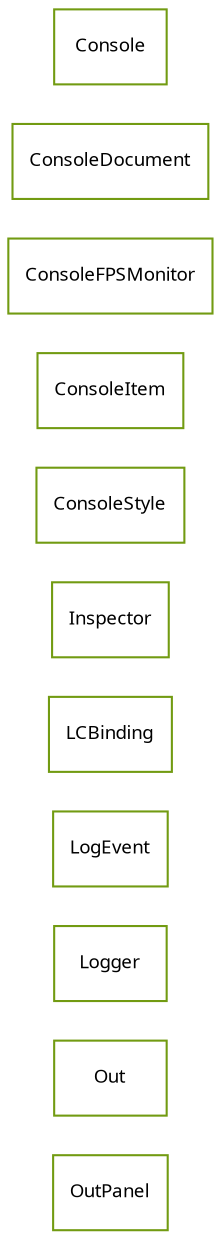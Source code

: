 strict digraph class_diagram {
  rankdir=LR;
  TypeOutPanel[
    label="OutPanel",
    URL="OutPanel.html",
    tooltip="com.sekati.log.OutPanel",
    fontname="Verdana",
    fontsize="9"
    color="#729b12"
    shape="record"
  ];
  TypeOut[
    label="Out",
    URL="Out.html",
    tooltip="com.sekati.log.Out",
    fontname="Verdana",
    fontsize="9"
    color="#729b12"
    shape="record"
  ];
  TypeLogger[
    label="Logger",
    URL="Logger.html",
    tooltip="com.sekati.log.Logger",
    fontname="Verdana",
    fontsize="9"
    color="#729b12"
    shape="record"
  ];
  TypeLogEvent[
    label="LogEvent",
    URL="LogEvent.html",
    tooltip="com.sekati.log.LogEvent",
    fontname="Verdana",
    fontsize="9"
    color="#729b12"
    shape="record"
  ];
  TypeLCBinding[
    label="LCBinding",
    URL="LCBinding.html",
    tooltip="com.sekati.log.LCBinding",
    fontname="Verdana",
    fontsize="9"
    color="#729b12"
    shape="record"
  ];
  TypeInspector[
    label="Inspector",
    URL="Inspector.html",
    tooltip="com.sekati.log.Inspector",
    fontname="Verdana",
    fontsize="9"
    color="#729b12"
    shape="record"
  ];
  TypeConsoleStyle[
    label="ConsoleStyle",
    URL="ConsoleStyle.html",
    tooltip="com.sekati.log.ConsoleStyle",
    fontname="Verdana",
    fontsize="9"
    color="#729b12"
    shape="record"
  ];
  TypeConsoleItem[
    label="ConsoleItem",
    URL="ConsoleItem.html",
    tooltip="com.sekati.log.ConsoleItem",
    fontname="Verdana",
    fontsize="9"
    color="#729b12"
    shape="record"
  ];
  TypeConsoleFPSMonitor[
    label="ConsoleFPSMonitor",
    URL="ConsoleFPSMonitor.html",
    tooltip="com.sekati.log.ConsoleFPSMonitor",
    fontname="Verdana",
    fontsize="9"
    color="#729b12"
    shape="record"
  ];
  TypeConsoleDocument[
    label="ConsoleDocument",
    URL="ConsoleDocument.html",
    tooltip="com.sekati.log.ConsoleDocument",
    fontname="Verdana",
    fontsize="9"
    color="#729b12"
    shape="record"
  ];
  TypeConsole[
    label="Console",
    URL="Console.html",
    tooltip="com.sekati.log.Console",
    fontname="Verdana",
    fontsize="9"
    color="#729b12"
    shape="record"
  ];
}
